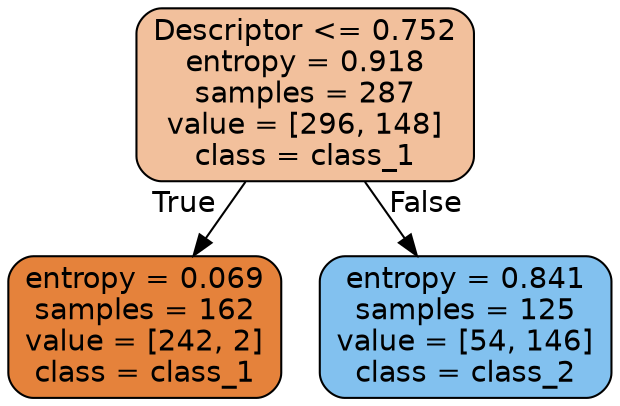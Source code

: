 digraph Tree {
node [shape=box, style="filled, rounded", color="black", fontname="helvetica"] ;
edge [fontname="helvetica"] ;
0 [label="Descriptor <= 0.752\nentropy = 0.918\nsamples = 287\nvalue = [296, 148]\nclass = class_1", fillcolor="#f2c09c"] ;
1 [label="entropy = 0.069\nsamples = 162\nvalue = [242, 2]\nclass = class_1", fillcolor="#e5823b"] ;
0 -> 1 [labeldistance=2.5, labelangle=45, headlabel="True"] ;
2 [label="entropy = 0.841\nsamples = 125\nvalue = [54, 146]\nclass = class_2", fillcolor="#82c1ef"] ;
0 -> 2 [labeldistance=2.5, labelangle=-45, headlabel="False"] ;
}